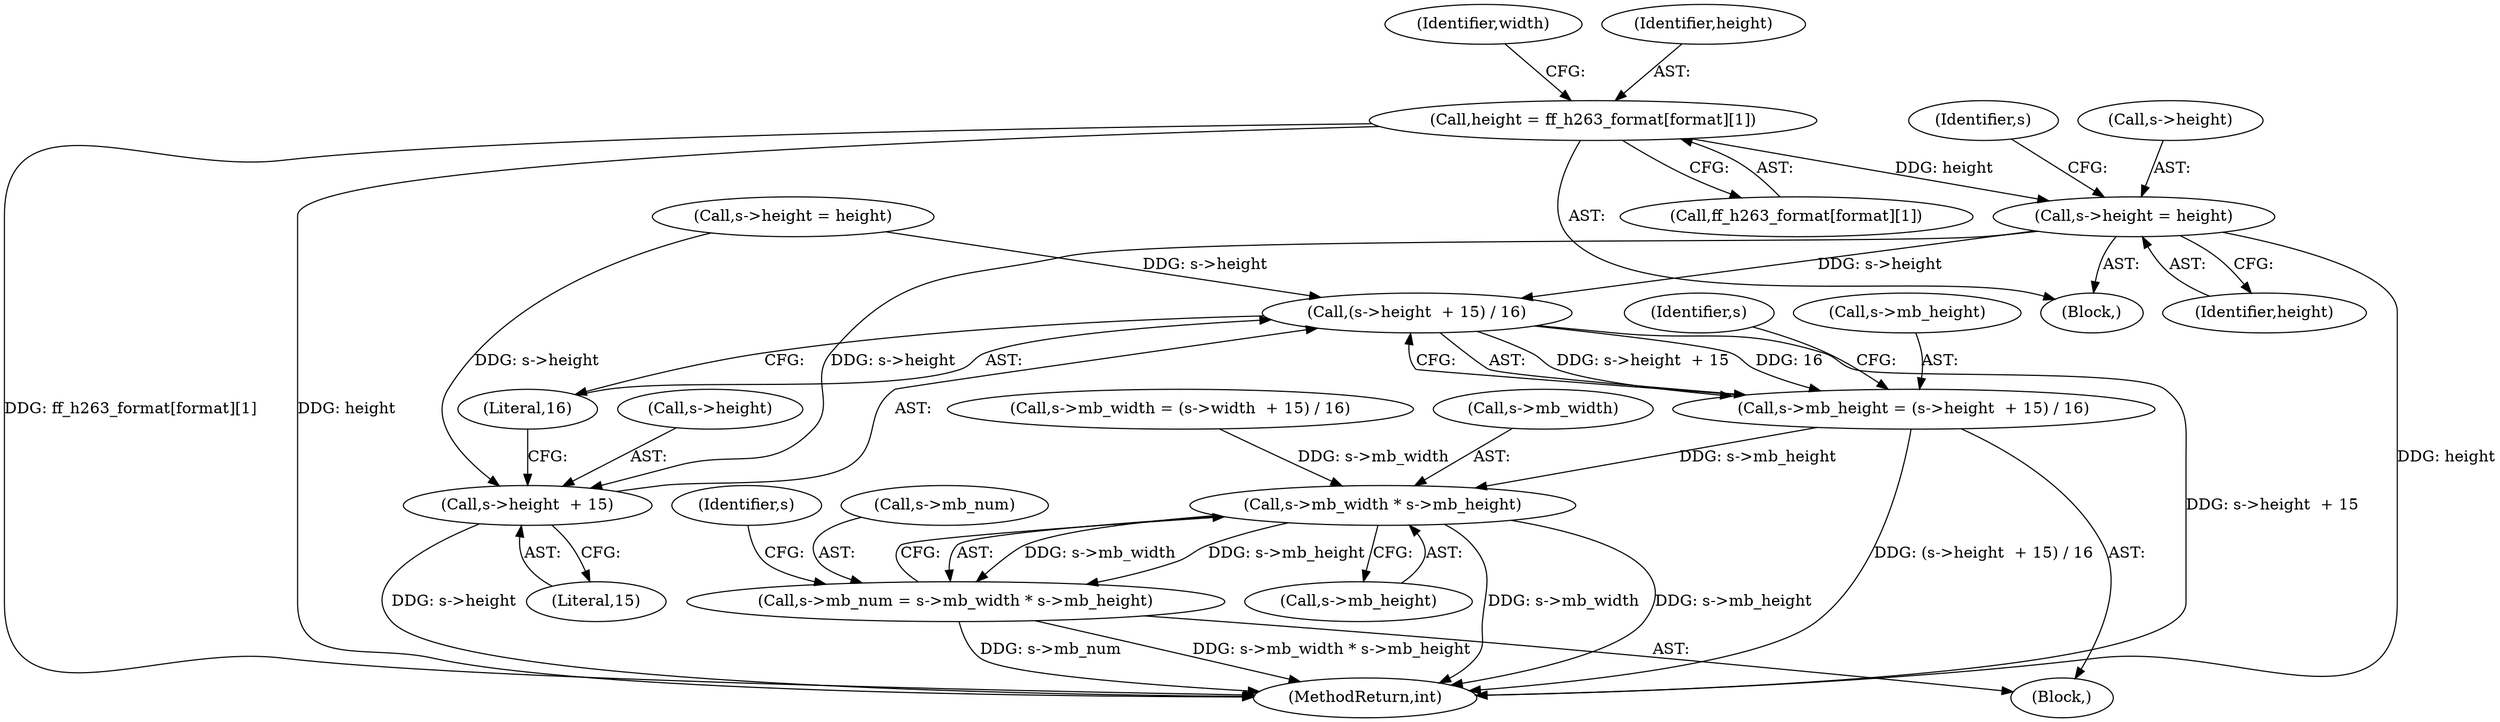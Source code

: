 digraph "0_libav_0a49a62f998747cfa564d98d36a459fe70d3299b@array" {
"1000319" [label="(Call,height = ff_h263_format[format][1])"];
"1000423" [label="(Call,s->height = height)"];
"1001052" [label="(Call,(s->height  + 15) / 16)"];
"1001048" [label="(Call,s->mb_height = (s->height  + 15) / 16)"];
"1001063" [label="(Call,s->mb_width * s->mb_height)"];
"1001059" [label="(Call,s->mb_num = s->mb_width * s->mb_height)"];
"1001053" [label="(Call,s->height  + 15)"];
"1001063" [label="(Call,s->mb_width * s->mb_height)"];
"1001073" [label="(Identifier,s)"];
"1001064" [label="(Call,s->mb_width)"];
"1000855" [label="(Call,s->height = height)"];
"1001048" [label="(Call,s->mb_height = (s->height  + 15) / 16)"];
"1000306" [label="(Block,)"];
"1001060" [label="(Call,s->mb_num)"];
"1001053" [label="(Call,s->height  + 15)"];
"1001057" [label="(Literal,15)"];
"1001058" [label="(Literal,16)"];
"1001061" [label="(Identifier,s)"];
"1001054" [label="(Call,s->height)"];
"1001049" [label="(Call,s->mb_height)"];
"1001052" [label="(Call,(s->height  + 15) / 16)"];
"1000424" [label="(Call,s->height)"];
"1001059" [label="(Call,s->mb_num = s->mb_width * s->mb_height)"];
"1001092" [label="(MethodReturn,int)"];
"1000136" [label="(Block,)"];
"1000319" [label="(Call,height = ff_h263_format[format][1])"];
"1000328" [label="(Identifier,width)"];
"1000321" [label="(Call,ff_h263_format[format][1])"];
"1000427" [label="(Identifier,height)"];
"1000320" [label="(Identifier,height)"];
"1001067" [label="(Call,s->mb_height)"];
"1000423" [label="(Call,s->height = height)"];
"1001039" [label="(Identifier,s)"];
"1001037" [label="(Call,s->mb_width = (s->width  + 15) / 16)"];
"1000319" -> "1000306"  [label="AST: "];
"1000319" -> "1000321"  [label="CFG: "];
"1000320" -> "1000319"  [label="AST: "];
"1000321" -> "1000319"  [label="AST: "];
"1000328" -> "1000319"  [label="CFG: "];
"1000319" -> "1001092"  [label="DDG: ff_h263_format[format][1]"];
"1000319" -> "1001092"  [label="DDG: height"];
"1000319" -> "1000423"  [label="DDG: height"];
"1000423" -> "1000306"  [label="AST: "];
"1000423" -> "1000427"  [label="CFG: "];
"1000424" -> "1000423"  [label="AST: "];
"1000427" -> "1000423"  [label="AST: "];
"1001039" -> "1000423"  [label="CFG: "];
"1000423" -> "1001092"  [label="DDG: height"];
"1000423" -> "1001052"  [label="DDG: s->height"];
"1000423" -> "1001053"  [label="DDG: s->height"];
"1001052" -> "1001048"  [label="AST: "];
"1001052" -> "1001058"  [label="CFG: "];
"1001053" -> "1001052"  [label="AST: "];
"1001058" -> "1001052"  [label="AST: "];
"1001048" -> "1001052"  [label="CFG: "];
"1001052" -> "1001092"  [label="DDG: s->height  + 15"];
"1001052" -> "1001048"  [label="DDG: s->height  + 15"];
"1001052" -> "1001048"  [label="DDG: 16"];
"1000855" -> "1001052"  [label="DDG: s->height"];
"1001048" -> "1000136"  [label="AST: "];
"1001049" -> "1001048"  [label="AST: "];
"1001061" -> "1001048"  [label="CFG: "];
"1001048" -> "1001092"  [label="DDG: (s->height  + 15) / 16"];
"1001048" -> "1001063"  [label="DDG: s->mb_height"];
"1001063" -> "1001059"  [label="AST: "];
"1001063" -> "1001067"  [label="CFG: "];
"1001064" -> "1001063"  [label="AST: "];
"1001067" -> "1001063"  [label="AST: "];
"1001059" -> "1001063"  [label="CFG: "];
"1001063" -> "1001092"  [label="DDG: s->mb_width"];
"1001063" -> "1001092"  [label="DDG: s->mb_height"];
"1001063" -> "1001059"  [label="DDG: s->mb_width"];
"1001063" -> "1001059"  [label="DDG: s->mb_height"];
"1001037" -> "1001063"  [label="DDG: s->mb_width"];
"1001059" -> "1000136"  [label="AST: "];
"1001060" -> "1001059"  [label="AST: "];
"1001073" -> "1001059"  [label="CFG: "];
"1001059" -> "1001092"  [label="DDG: s->mb_width * s->mb_height"];
"1001059" -> "1001092"  [label="DDG: s->mb_num"];
"1001053" -> "1001057"  [label="CFG: "];
"1001054" -> "1001053"  [label="AST: "];
"1001057" -> "1001053"  [label="AST: "];
"1001058" -> "1001053"  [label="CFG: "];
"1001053" -> "1001092"  [label="DDG: s->height"];
"1000855" -> "1001053"  [label="DDG: s->height"];
}
